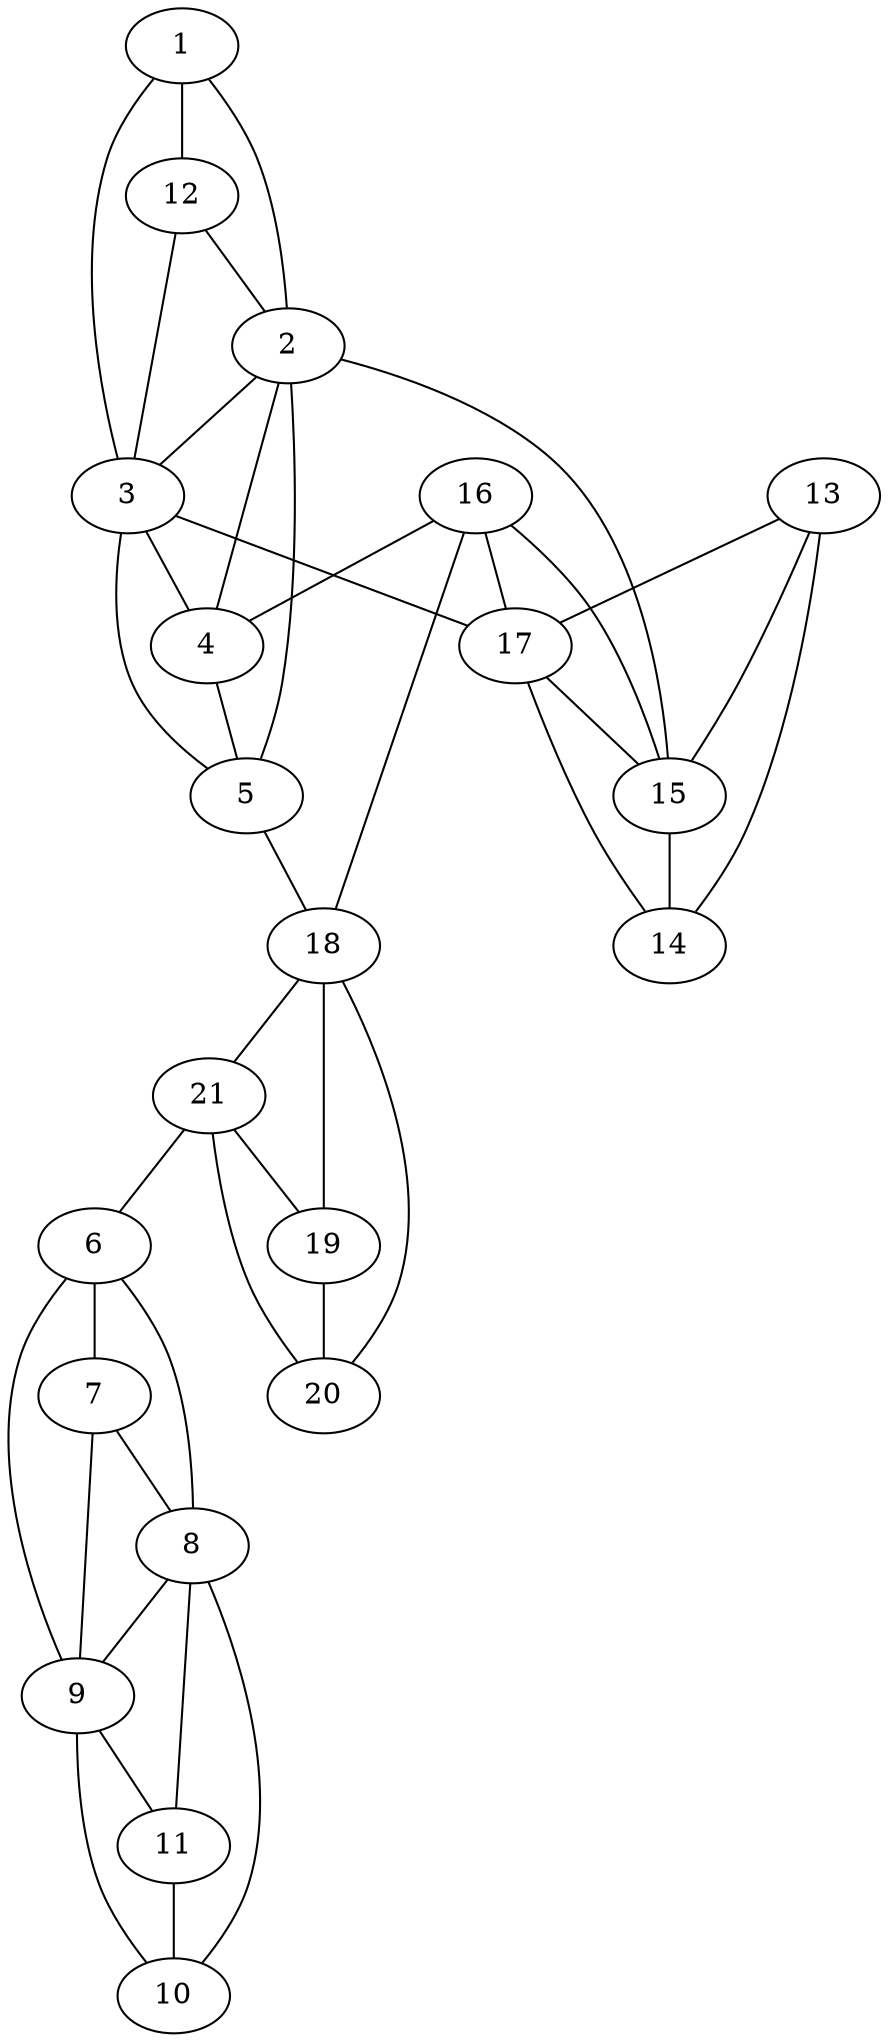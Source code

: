 graph pdb1ctp {
	1	 [aaLength=21,
		sequence=EQESVKEFLAKAKEDFLKKWE,
		type=0];
	2	 [aaLength=6,
		sequence=KQKVVK,
		type=0];
	1 -- 2	 [distance0="67.25695",
		frequency=1,
		type0=2];
	3	 [aaLength=13,
		sequence=IEHTLNEKRILQA,
		type=0];
	1 -- 3	 [distance0="74.78602",
		frequency=1,
		type0=3];
	12	 [aaLength=7,
		sequence=FIASGRT,
		type=0];
	1 -- 12	 [distance0="46.26959",
		frequency=1,
		type0=1];
	2 -- 3	 [distance0="11.39822",
		distance1="3.0",
		frequency=2,
		type0=1,
		type1=4];
	4	 [aaLength=8,
		sequence=MFSHLRRI,
		type=0];
	2 -- 4	 [distance0="54.93536",
		frequency=1,
		type0=2];
	5	 [aaLength=20,
		sequence=EPHARFYAAQIVLTFEYLHS,
		type=0];
	2 -- 5	 [distance0="64.24048",
		frequency=1,
		type0=3];
	3 -- 4	 [distance0="49.30274",
		frequency=1,
		type0=2];
	17	 [aaLength=6,
		sequence=LEYSFK,
		type=1];
	3 -- 17	 [distance0="8.0",
		frequency=1,
		type0=4];
	4 -- 5	 [distance0="19.53649",
		distance1="4.0",
		frequency=2,
		type0=1,
		type1=4];
	5 -- 3	 [distance0="55.78133",
		frequency=1,
		type0=2];
	18	 [aaLength=2,
		sequence=LI,
		type=1];
	5 -- 18	 [distance0="2.0",
		frequency=1,
		type0=4];
	6	 [aaLength=16,
		sequence=AVDWWALGVLIYEMAA,
		type=0];
	8	 [aaLength=10,
		sequence=SDLKDLLRNL,
		type=0];
	6 -- 8	 [distance0="45.39319",
		frequency=1,
		type0=2];
	7	 [aaLength=10,
		sequence=PIQIYEKIVS,
		type=0];
	6 -- 7	 [distance0="26.24776",
		distance1="9.0",
		frequency=2,
		type0=1,
		type1=4];
	9	 [aaLength=4,
		sequence=NDIK,
		type=0];
	6 -- 9	 [distance0="71.58519",
		frequency=1,
		type0=3];
	7 -- 8	 [distance0="20.10799",
		distance1="10.0",
		frequency=2,
		type0=1,
		type1=4];
	7 -- 9	 [distance0="47.84653",
		frequency=1,
		type0=3];
	10	 [aaLength=5,
		sequence=KWFAT,
		type=0];
	8 -- 10	 [distance0="33.8018",
		frequency=1,
		type0=3];
	8 -- 9	 [distance0="28.65357",
		distance1="16.0",
		frequency=2,
		type0=2,
		type1=4];
	9 -- 10	 [distance0="11.77046",
		distance1="2.0",
		frequency=2,
		type0=1,
		type1=4];
	11	 [aaLength=6,
		sequence=WIAIYQ,
		type=0];
	9 -- 11	 [distance0="22.70039",
		frequency=1,
		type0=2];
	11 -- 8	 [distance0="45.79662",
		frequency=1,
		type0=3];
	11 -- 10	 [distance0="14.88651",
		frequency=1,
		type0=1];
	12 -- 2	 [distance0="76.94811",
		frequency=1,
		type0=2];
	12 -- 3	 [distance0="86.7477",
		frequency=1,
		type0=3];
	13	 [aaLength=9,
		sequence=FERIKTLGT,
		type=1];
	14	 [aaLength=8,
		sequence=GRVMLVKH,
		type=1];
	13 -- 14	 [distance0="12.0",
		distance1="3.0",
		frequency=2,
		type0=1,
		type1=4];
	15	 [aaLength=8,
		sequence=HFAMKILD,
		type=1];
	13 -- 15	 [distance0="25.0",
		frequency=1,
		type0=2];
	13 -- 17	 [distance0="63.0",
		frequency=1,
		type0=3];
	14 -- 17	 [distance0="51.0",
		frequency=1,
		type0=3];
	15 -- 2	 [distance0="0.0",
		frequency=1,
		type0=5];
	15 -- 14	 [distance0="13.0",
		frequency=1,
		type0=1];
	16	 [aaLength=7,
		sequence=NLYMVME,
		type=1];
	16 -- 4	 [distance0="6.0",
		frequency=1,
		type0=4];
	16 -- 15	 [distance0="47.0",
		frequency=1,
		type0=2];
	16 -- 17	 [distance0="9.0",
		frequency=1,
		type0=1];
	16 -- 18	 [distance0="47.0",
		frequency=1,
		type0=3];
	17 -- 15	 [distance0="38.0",
		frequency=1,
		type0=2];
	21	 [aaLength=2,
		sequence=KR,
		type=1];
	18 -- 21	 [distance0="27.0",
		frequency=1,
		type0=3];
	20	 [aaLength=3,
		sequence=IQV,
		type=1];
	18 -- 20	 [distance0="18.0",
		frequency=1,
		type0=2];
	19	 [aaLength=3,
		sequence=LLI,
		type=1];
	18 -- 19	 [distance0="10.0",
		distance1="8.0",
		frequency=2,
		type0=1,
		type1=4];
	19 -- 20	 [distance0="8.0",
		distance1="5.0",
		frequency=2,
		type0=1,
		type1=4];
	21 -- 6	 [distance0="27.0",
		frequency=1,
		type0=4];
	21 -- 20	 [distance0="9.0",
		frequency=1,
		type0=1];
	21 -- 19	 [distance0="17.0",
		frequency=1,
		type0=2];
}
